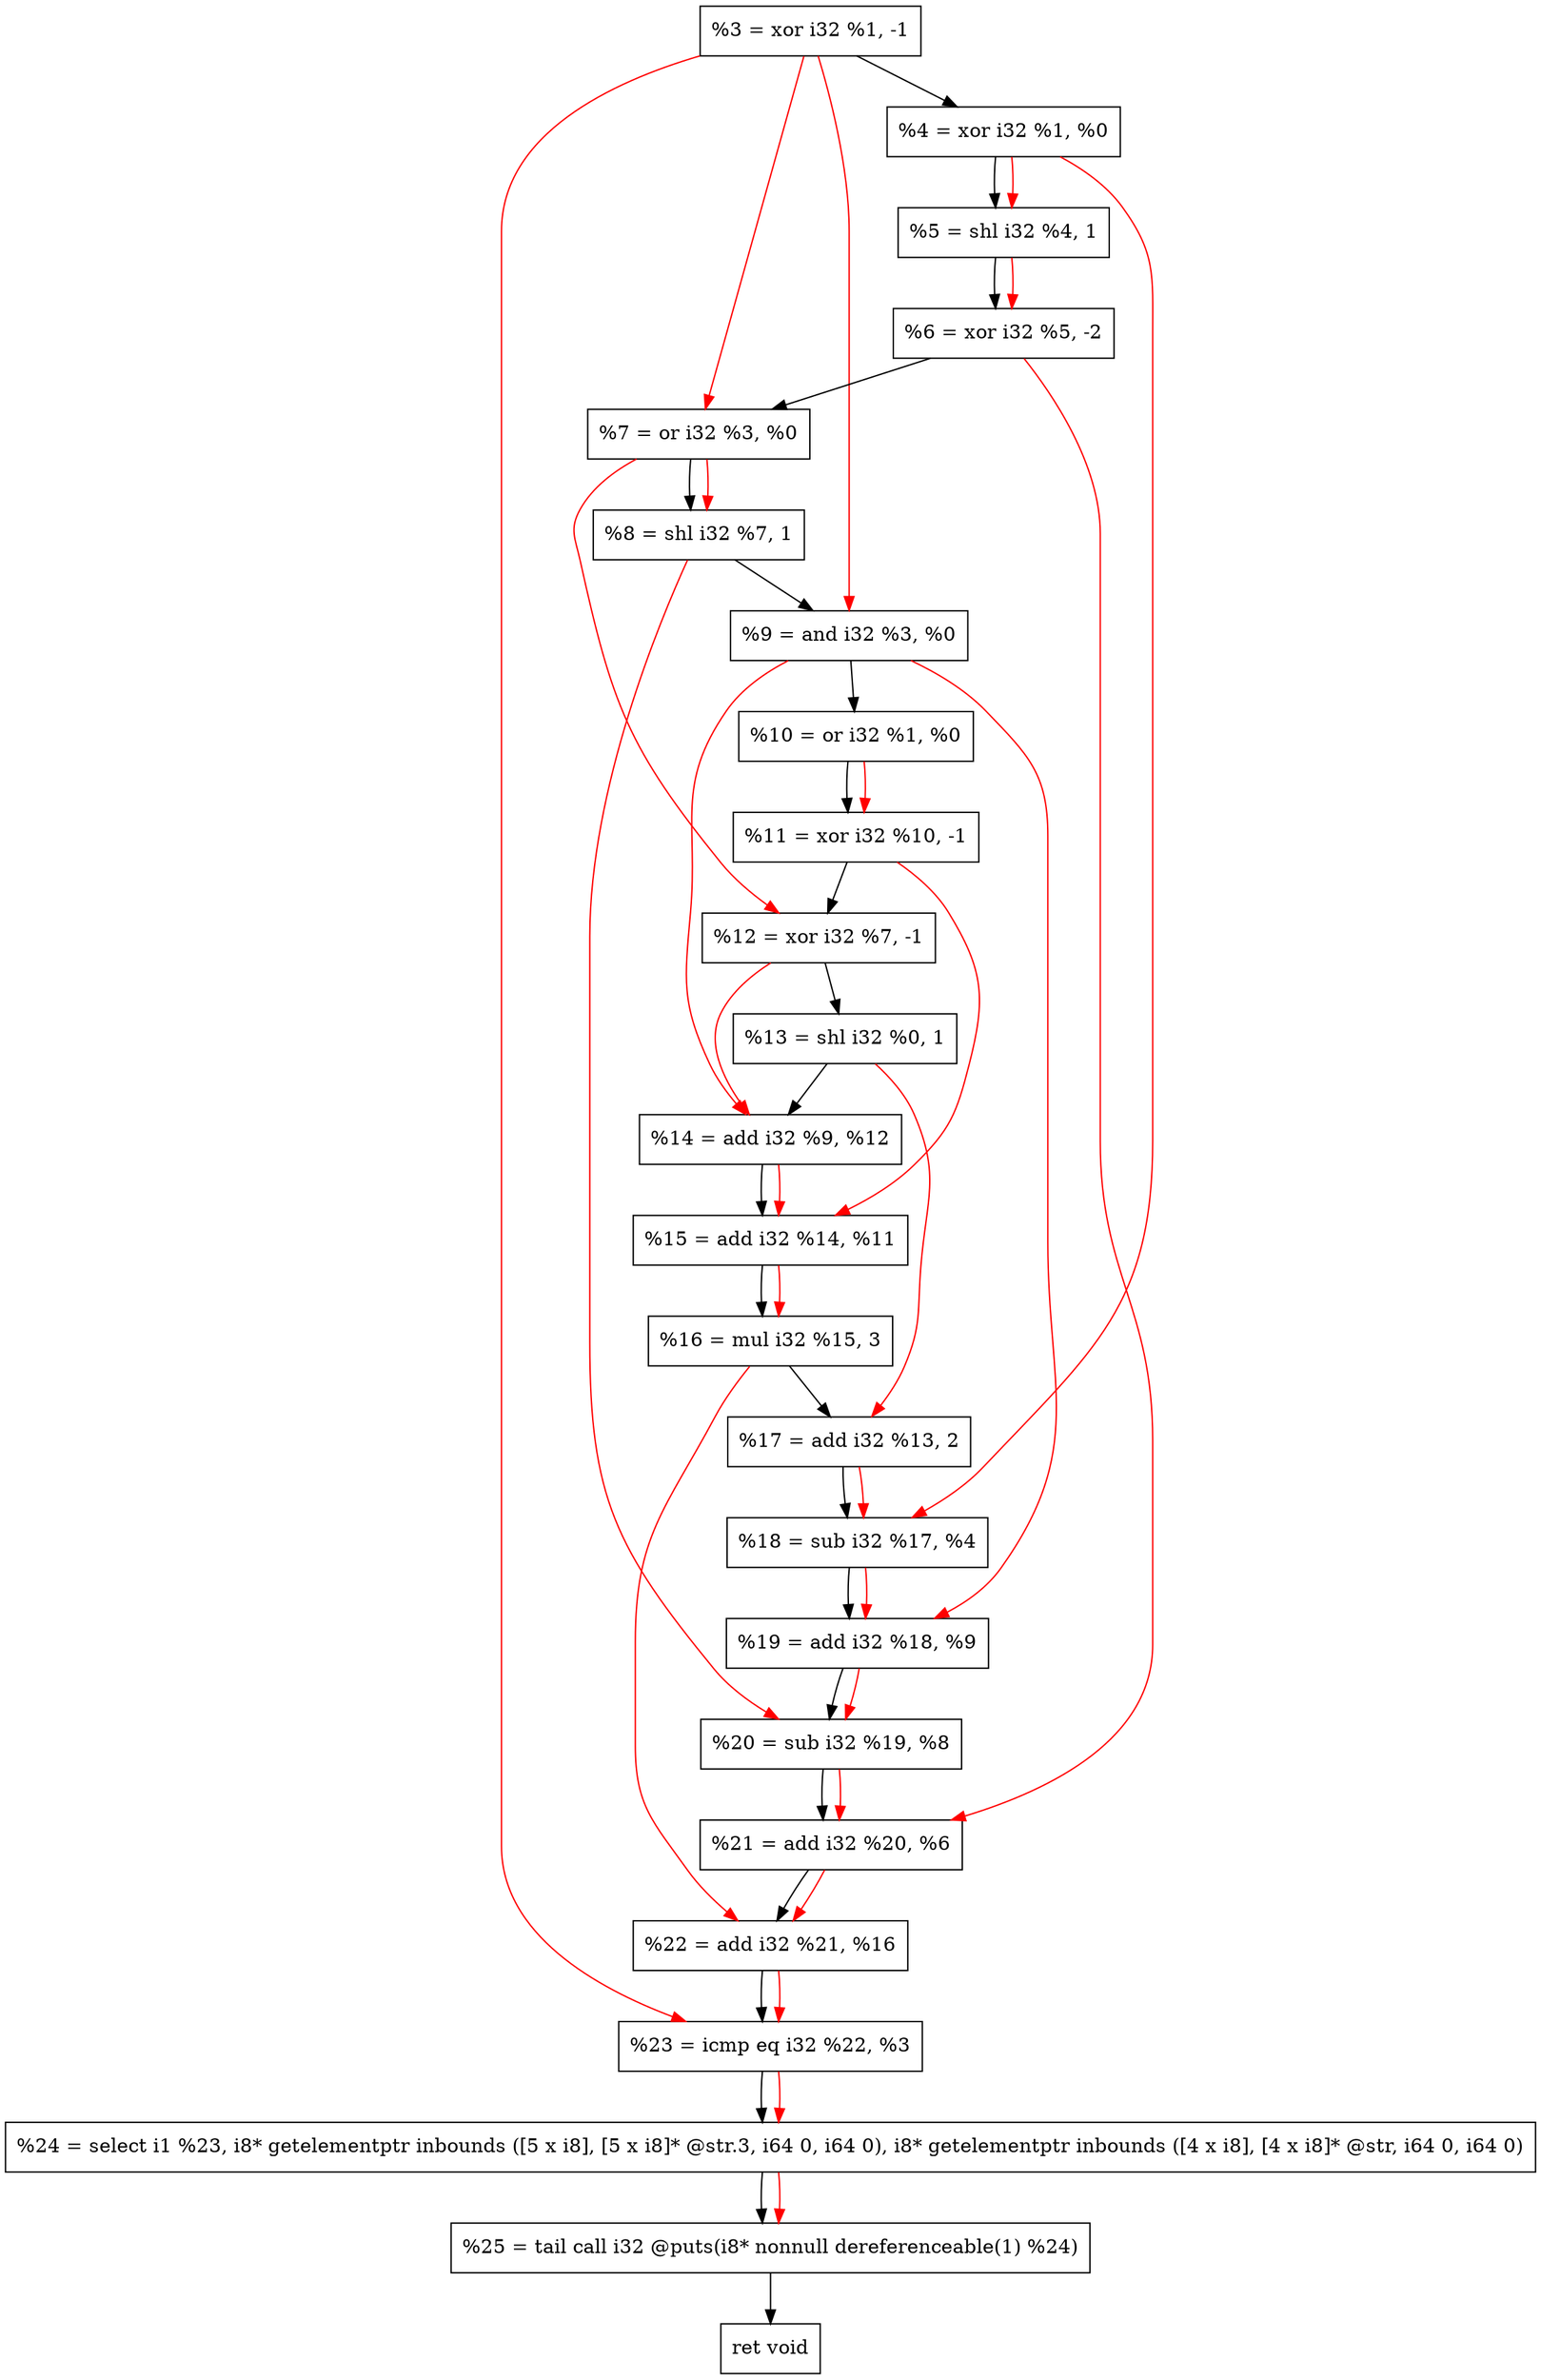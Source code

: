 digraph "DFG for'crackme' function" {
	Node0xb60af0[shape=record, label="  %3 = xor i32 %1, -1"];
	Node0xb60b60[shape=record, label="  %4 = xor i32 %1, %0"];
	Node0xb60c20[shape=record, label="  %5 = shl i32 %4, 1"];
	Node0xb60cc0[shape=record, label="  %6 = xor i32 %5, -2"];
	Node0xb60d30[shape=record, label="  %7 = or i32 %3, %0"];
	Node0xb60da0[shape=record, label="  %8 = shl i32 %7, 1"];
	Node0xb60e10[shape=record, label="  %9 = and i32 %3, %0"];
	Node0xb60e80[shape=record, label="  %10 = or i32 %1, %0"];
	Node0xb60ef0[shape=record, label="  %11 = xor i32 %10, -1"];
	Node0xb60f60[shape=record, label="  %12 = xor i32 %7, -1"];
	Node0xb60fd0[shape=record, label="  %13 = shl i32 %0, 1"];
	Node0xb61040[shape=record, label="  %14 = add i32 %9, %12"];
	Node0xb610b0[shape=record, label="  %15 = add i32 %14, %11"];
	Node0xb61150[shape=record, label="  %16 = mul i32 %15, 3"];
	Node0xb611f0[shape=record, label="  %17 = add i32 %13, 2"];
	Node0xb61260[shape=record, label="  %18 = sub i32 %17, %4"];
	Node0xb612d0[shape=record, label="  %19 = add i32 %18, %9"];
	Node0xb61340[shape=record, label="  %20 = sub i32 %19, %8"];
	Node0xb613b0[shape=record, label="  %21 = add i32 %20, %6"];
	Node0xb61420[shape=record, label="  %22 = add i32 %21, %16"];
	Node0xb61490[shape=record, label="  %23 = icmp eq i32 %22, %3"];
	Node0xb01268[shape=record, label="  %24 = select i1 %23, i8* getelementptr inbounds ([5 x i8], [5 x i8]* @str.3, i64 0, i64 0), i8* getelementptr inbounds ([4 x i8], [4 x i8]* @str, i64 0, i64 0)"];
	Node0xb61930[shape=record, label="  %25 = tail call i32 @puts(i8* nonnull dereferenceable(1) %24)"];
	Node0xb61980[shape=record, label="  ret void"];
	Node0xb60af0 -> Node0xb60b60;
	Node0xb60b60 -> Node0xb60c20;
	Node0xb60c20 -> Node0xb60cc0;
	Node0xb60cc0 -> Node0xb60d30;
	Node0xb60d30 -> Node0xb60da0;
	Node0xb60da0 -> Node0xb60e10;
	Node0xb60e10 -> Node0xb60e80;
	Node0xb60e80 -> Node0xb60ef0;
	Node0xb60ef0 -> Node0xb60f60;
	Node0xb60f60 -> Node0xb60fd0;
	Node0xb60fd0 -> Node0xb61040;
	Node0xb61040 -> Node0xb610b0;
	Node0xb610b0 -> Node0xb61150;
	Node0xb61150 -> Node0xb611f0;
	Node0xb611f0 -> Node0xb61260;
	Node0xb61260 -> Node0xb612d0;
	Node0xb612d0 -> Node0xb61340;
	Node0xb61340 -> Node0xb613b0;
	Node0xb613b0 -> Node0xb61420;
	Node0xb61420 -> Node0xb61490;
	Node0xb61490 -> Node0xb01268;
	Node0xb01268 -> Node0xb61930;
	Node0xb61930 -> Node0xb61980;
edge [color=red]
	Node0xb60b60 -> Node0xb60c20;
	Node0xb60c20 -> Node0xb60cc0;
	Node0xb60af0 -> Node0xb60d30;
	Node0xb60d30 -> Node0xb60da0;
	Node0xb60af0 -> Node0xb60e10;
	Node0xb60e80 -> Node0xb60ef0;
	Node0xb60d30 -> Node0xb60f60;
	Node0xb60e10 -> Node0xb61040;
	Node0xb60f60 -> Node0xb61040;
	Node0xb61040 -> Node0xb610b0;
	Node0xb60ef0 -> Node0xb610b0;
	Node0xb610b0 -> Node0xb61150;
	Node0xb60fd0 -> Node0xb611f0;
	Node0xb611f0 -> Node0xb61260;
	Node0xb60b60 -> Node0xb61260;
	Node0xb61260 -> Node0xb612d0;
	Node0xb60e10 -> Node0xb612d0;
	Node0xb612d0 -> Node0xb61340;
	Node0xb60da0 -> Node0xb61340;
	Node0xb61340 -> Node0xb613b0;
	Node0xb60cc0 -> Node0xb613b0;
	Node0xb613b0 -> Node0xb61420;
	Node0xb61150 -> Node0xb61420;
	Node0xb61420 -> Node0xb61490;
	Node0xb60af0 -> Node0xb61490;
	Node0xb61490 -> Node0xb01268;
	Node0xb01268 -> Node0xb61930;
}
